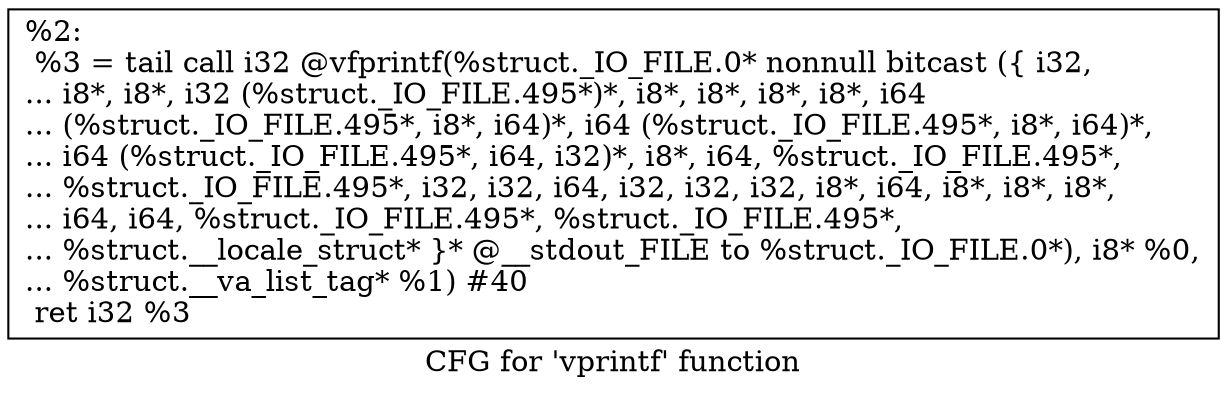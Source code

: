 digraph "CFG for 'vprintf' function" {
	label="CFG for 'vprintf' function";

	Node0x1c794a0 [shape=record,label="{%2:\l  %3 = tail call i32 @vfprintf(%struct._IO_FILE.0* nonnull bitcast (\{ i32,\l... i8*, i8*, i32 (%struct._IO_FILE.495*)*, i8*, i8*, i8*, i8*, i64\l... (%struct._IO_FILE.495*, i8*, i64)*, i64 (%struct._IO_FILE.495*, i8*, i64)*,\l... i64 (%struct._IO_FILE.495*, i64, i32)*, i8*, i64, %struct._IO_FILE.495*,\l... %struct._IO_FILE.495*, i32, i32, i64, i32, i32, i32, i8*, i64, i8*, i8*, i8*,\l... i64, i64, %struct._IO_FILE.495*, %struct._IO_FILE.495*,\l... %struct.__locale_struct* \}* @__stdout_FILE to %struct._IO_FILE.0*), i8* %0,\l... %struct.__va_list_tag* %1) #40\l  ret i32 %3\l}"];
}
